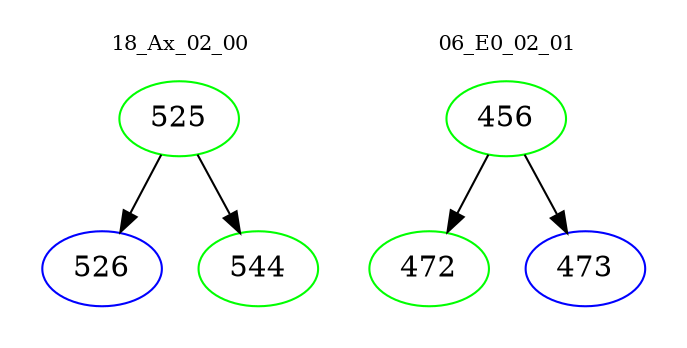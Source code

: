 digraph{
subgraph cluster_0 {
color = white
label = "18_Ax_02_00";
fontsize=10;
T0_525 [label="525", color="green"]
T0_525 -> T0_526 [color="black"]
T0_526 [label="526", color="blue"]
T0_525 -> T0_544 [color="black"]
T0_544 [label="544", color="green"]
}
subgraph cluster_1 {
color = white
label = "06_E0_02_01";
fontsize=10;
T1_456 [label="456", color="green"]
T1_456 -> T1_472 [color="black"]
T1_472 [label="472", color="green"]
T1_456 -> T1_473 [color="black"]
T1_473 [label="473", color="blue"]
}
}
